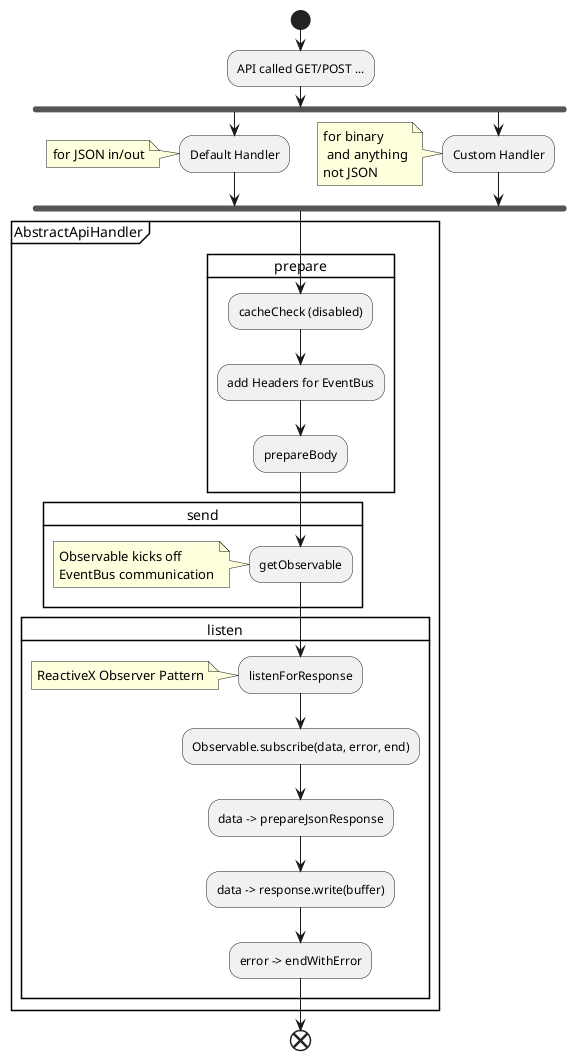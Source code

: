 @startuml HttpRequestFlow
start
:API called GET/POST ...;
fork
:Default Handler;
note: for JSON in/out
fork again
:Custom Handler;
note: for binary\n and anything\nnot JSON
endfork
partition AbstractApiHandler {
    card prepare {
        :cacheCheck (disabled);
        :add Headers for EventBus;
        :prepareBody;
    }
    card send {
        :getObservable;
        note: Observable kicks off\nEventBus communication
    }
    card listen {
        :listenForResponse;
        note: ReactiveX Observer Pattern
        :Observable.subscribe(data, error, end);
        :data -> prepareJsonResponse;
        :data -> response.write(buffer);
        :error -> endWithError;
    }
}
end
@enduml
